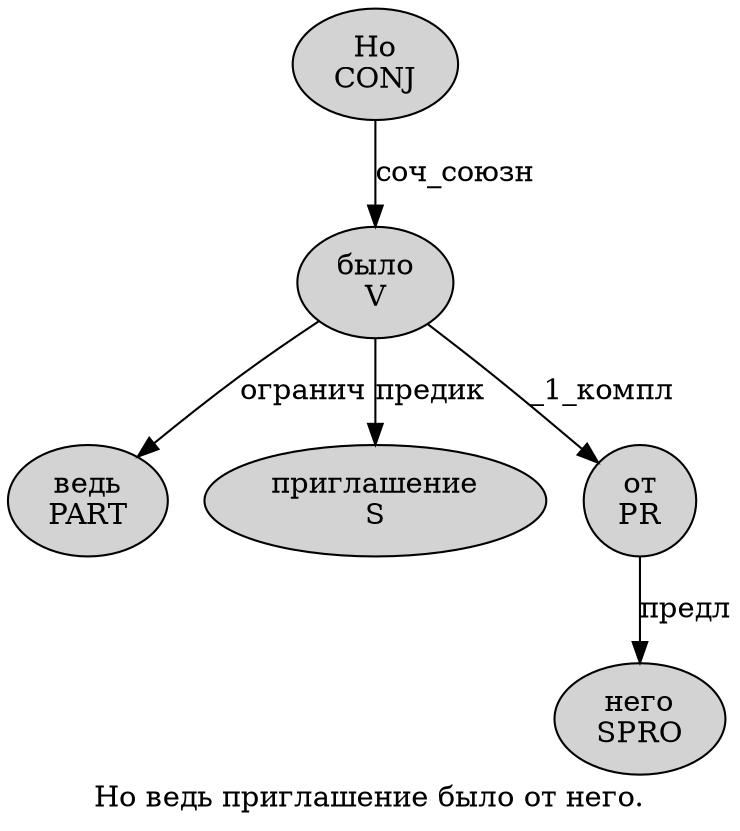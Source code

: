 digraph SENTENCE_963 {
	graph [label="Но ведь приглашение было от него."]
	node [style=filled]
		0 [label="Но
CONJ" color="" fillcolor=lightgray penwidth=1 shape=ellipse]
		1 [label="ведь
PART" color="" fillcolor=lightgray penwidth=1 shape=ellipse]
		2 [label="приглашение
S" color="" fillcolor=lightgray penwidth=1 shape=ellipse]
		3 [label="было
V" color="" fillcolor=lightgray penwidth=1 shape=ellipse]
		4 [label="от
PR" color="" fillcolor=lightgray penwidth=1 shape=ellipse]
		5 [label="него
SPRO" color="" fillcolor=lightgray penwidth=1 shape=ellipse]
			0 -> 3 [label="соч_союзн"]
			4 -> 5 [label="предл"]
			3 -> 1 [label="огранич"]
			3 -> 2 [label="предик"]
			3 -> 4 [label="_1_компл"]
}